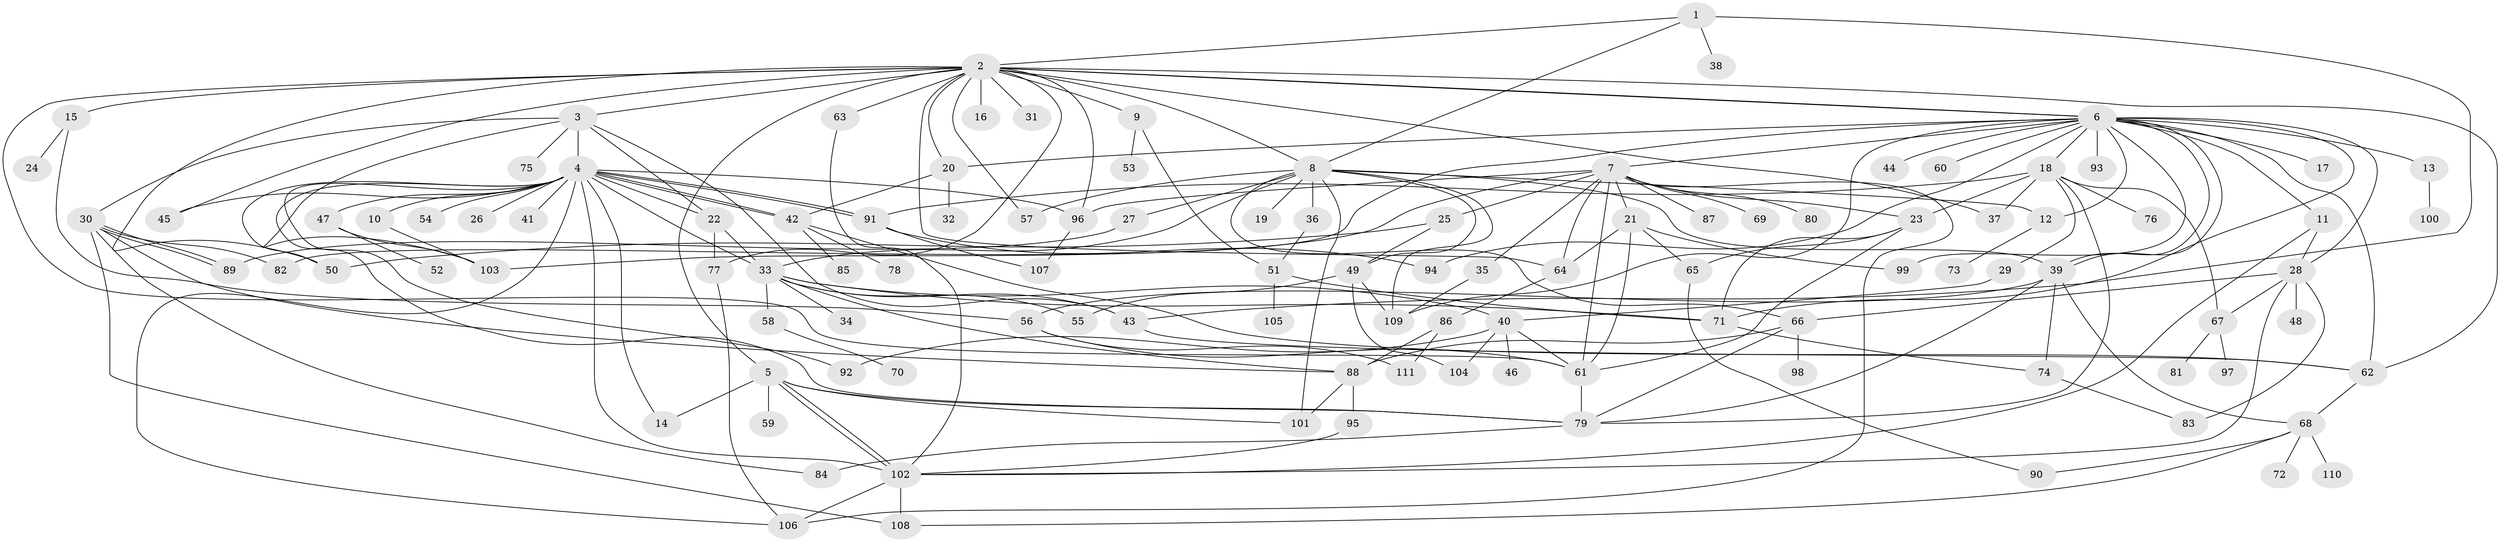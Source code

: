 // coarse degree distribution, {4: 0.08433734939759036, 34: 0.012048192771084338, 11: 0.012048192771084338, 20: 0.012048192771084338, 6: 0.060240963855421686, 14: 0.012048192771084338, 15: 0.012048192771084338, 2: 0.25301204819277107, 3: 0.07228915662650602, 1: 0.3493975903614458, 10: 0.024096385542168676, 7: 0.04819277108433735, 12: 0.012048192771084338, 5: 0.03614457831325301}
// Generated by graph-tools (version 1.1) at 2025/52/02/27/25 19:52:00]
// undirected, 111 vertices, 198 edges
graph export_dot {
graph [start="1"]
  node [color=gray90,style=filled];
  1;
  2;
  3;
  4;
  5;
  6;
  7;
  8;
  9;
  10;
  11;
  12;
  13;
  14;
  15;
  16;
  17;
  18;
  19;
  20;
  21;
  22;
  23;
  24;
  25;
  26;
  27;
  28;
  29;
  30;
  31;
  32;
  33;
  34;
  35;
  36;
  37;
  38;
  39;
  40;
  41;
  42;
  43;
  44;
  45;
  46;
  47;
  48;
  49;
  50;
  51;
  52;
  53;
  54;
  55;
  56;
  57;
  58;
  59;
  60;
  61;
  62;
  63;
  64;
  65;
  66;
  67;
  68;
  69;
  70;
  71;
  72;
  73;
  74;
  75;
  76;
  77;
  78;
  79;
  80;
  81;
  82;
  83;
  84;
  85;
  86;
  87;
  88;
  89;
  90;
  91;
  92;
  93;
  94;
  95;
  96;
  97;
  98;
  99;
  100;
  101;
  102;
  103;
  104;
  105;
  106;
  107;
  108;
  109;
  110;
  111;
  1 -- 2;
  1 -- 8;
  1 -- 38;
  1 -- 43;
  2 -- 3;
  2 -- 5;
  2 -- 6;
  2 -- 6;
  2 -- 8;
  2 -- 9;
  2 -- 15;
  2 -- 16;
  2 -- 20;
  2 -- 31;
  2 -- 37;
  2 -- 45;
  2 -- 50;
  2 -- 57;
  2 -- 61;
  2 -- 62;
  2 -- 63;
  2 -- 64;
  2 -- 77;
  2 -- 96;
  3 -- 4;
  3 -- 22;
  3 -- 30;
  3 -- 43;
  3 -- 75;
  3 -- 103;
  4 -- 10;
  4 -- 14;
  4 -- 22;
  4 -- 26;
  4 -- 33;
  4 -- 41;
  4 -- 42;
  4 -- 42;
  4 -- 45;
  4 -- 47;
  4 -- 50;
  4 -- 54;
  4 -- 79;
  4 -- 91;
  4 -- 91;
  4 -- 92;
  4 -- 96;
  4 -- 102;
  4 -- 106;
  5 -- 14;
  5 -- 59;
  5 -- 79;
  5 -- 101;
  5 -- 102;
  5 -- 102;
  6 -- 7;
  6 -- 11;
  6 -- 12;
  6 -- 13;
  6 -- 17;
  6 -- 18;
  6 -- 20;
  6 -- 28;
  6 -- 39;
  6 -- 39;
  6 -- 44;
  6 -- 60;
  6 -- 62;
  6 -- 71;
  6 -- 82;
  6 -- 93;
  6 -- 94;
  6 -- 99;
  6 -- 109;
  7 -- 21;
  7 -- 23;
  7 -- 25;
  7 -- 35;
  7 -- 61;
  7 -- 64;
  7 -- 69;
  7 -- 80;
  7 -- 87;
  7 -- 96;
  7 -- 103;
  7 -- 106;
  8 -- 12;
  8 -- 19;
  8 -- 27;
  8 -- 33;
  8 -- 36;
  8 -- 39;
  8 -- 49;
  8 -- 57;
  8 -- 66;
  8 -- 101;
  8 -- 109;
  9 -- 51;
  9 -- 53;
  10 -- 103;
  11 -- 28;
  11 -- 102;
  12 -- 73;
  13 -- 100;
  15 -- 24;
  15 -- 56;
  18 -- 23;
  18 -- 29;
  18 -- 37;
  18 -- 67;
  18 -- 76;
  18 -- 79;
  18 -- 91;
  20 -- 32;
  20 -- 42;
  21 -- 61;
  21 -- 64;
  21 -- 65;
  21 -- 99;
  22 -- 33;
  22 -- 77;
  23 -- 61;
  23 -- 65;
  23 -- 71;
  25 -- 49;
  25 -- 50;
  27 -- 89;
  28 -- 48;
  28 -- 66;
  28 -- 67;
  28 -- 83;
  28 -- 102;
  29 -- 40;
  30 -- 82;
  30 -- 84;
  30 -- 88;
  30 -- 89;
  30 -- 89;
  30 -- 108;
  33 -- 34;
  33 -- 40;
  33 -- 43;
  33 -- 55;
  33 -- 58;
  33 -- 71;
  33 -- 88;
  35 -- 109;
  36 -- 51;
  39 -- 56;
  39 -- 68;
  39 -- 74;
  39 -- 79;
  40 -- 46;
  40 -- 61;
  40 -- 92;
  40 -- 104;
  42 -- 62;
  42 -- 78;
  42 -- 85;
  43 -- 62;
  47 -- 52;
  47 -- 103;
  49 -- 55;
  49 -- 104;
  49 -- 109;
  51 -- 71;
  51 -- 105;
  56 -- 61;
  56 -- 111;
  58 -- 70;
  61 -- 79;
  62 -- 68;
  63 -- 102;
  64 -- 86;
  65 -- 90;
  66 -- 79;
  66 -- 88;
  66 -- 98;
  67 -- 81;
  67 -- 97;
  68 -- 72;
  68 -- 90;
  68 -- 108;
  68 -- 110;
  71 -- 74;
  74 -- 83;
  77 -- 106;
  79 -- 84;
  86 -- 88;
  86 -- 111;
  88 -- 95;
  88 -- 101;
  91 -- 94;
  91 -- 107;
  95 -- 102;
  96 -- 107;
  102 -- 106;
  102 -- 108;
}

